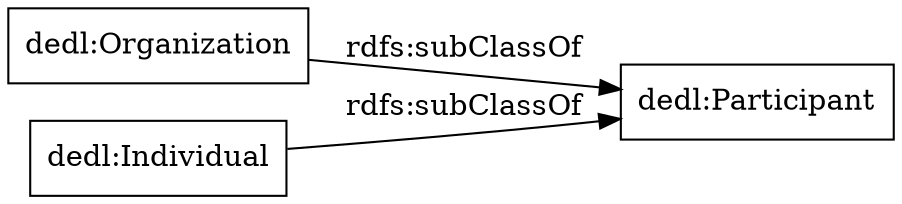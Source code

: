 digraph ar2dtool_diagram { 
rankdir=LR;
size="1000"
node [shape = rectangle, color="black"]; "dedl:Participant" "dedl:Organization" "dedl:Individual" ; /*classes style*/
	"dedl:Individual" -> "dedl:Participant" [ label = "rdfs:subClassOf" ];
	"dedl:Organization" -> "dedl:Participant" [ label = "rdfs:subClassOf" ];

}
